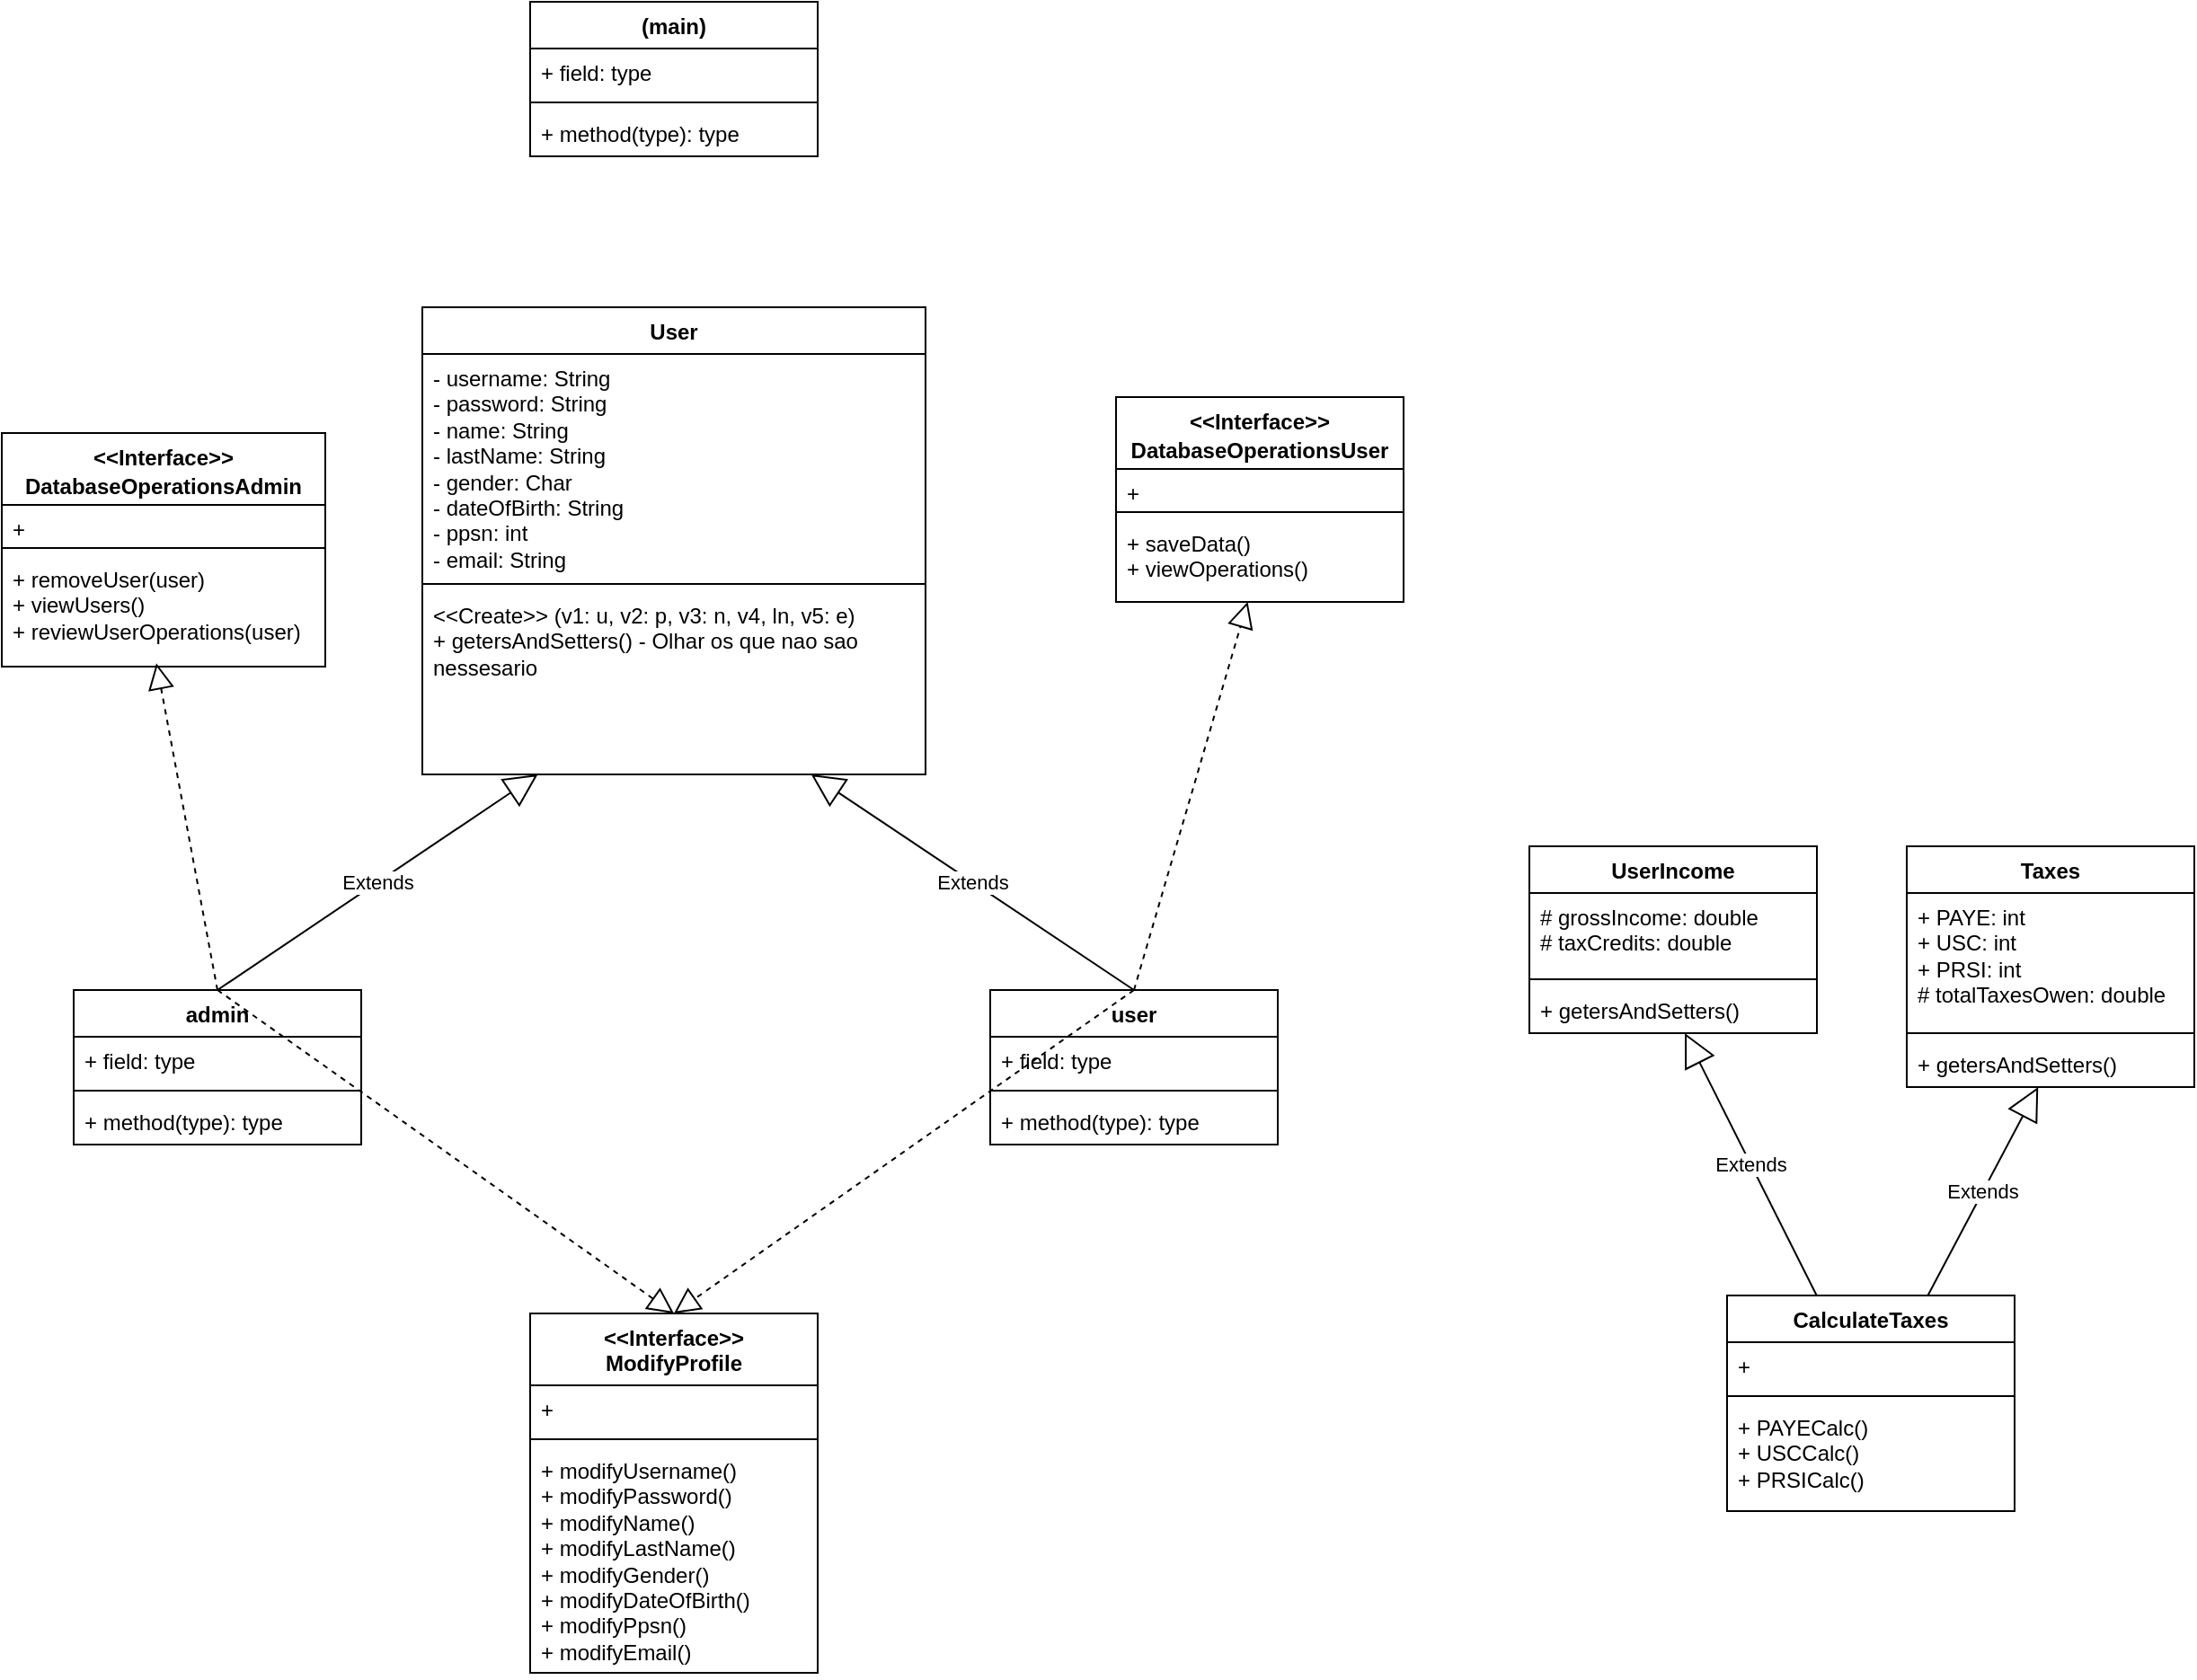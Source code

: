 <mxfile version="22.1.4" type="github">
  <diagram name="Page-1" id="M-RLzAj2AMlfBaLc5TPs">
    <mxGraphModel dx="848" dy="367" grid="1" gridSize="10" guides="1" tooltips="1" connect="1" arrows="1" fold="1" page="1" pageScale="1" pageWidth="1600" pageHeight="1200" math="0" shadow="0">
      <root>
        <mxCell id="0" />
        <mxCell id="1" parent="0" />
        <mxCell id="FfvsWTbLaAqbSTWe4wbG-1" value="(main)" style="swimlane;fontStyle=1;align=center;verticalAlign=top;childLayout=stackLayout;horizontal=1;startSize=26;horizontalStack=0;resizeParent=1;resizeParentMax=0;resizeLast=0;collapsible=1;marginBottom=0;whiteSpace=wrap;html=1;" parent="1" vertex="1">
          <mxGeometry x="334" y="120" width="160" height="86" as="geometry">
            <mxRectangle x="90" y="140" width="100" height="30" as="alternateBounds" />
          </mxGeometry>
        </mxCell>
        <mxCell id="FfvsWTbLaAqbSTWe4wbG-2" value="+ field: type" style="text;strokeColor=none;fillColor=none;align=left;verticalAlign=top;spacingLeft=4;spacingRight=4;overflow=hidden;rotatable=0;points=[[0,0.5],[1,0.5]];portConstraint=eastwest;whiteSpace=wrap;html=1;" parent="FfvsWTbLaAqbSTWe4wbG-1" vertex="1">
          <mxGeometry y="26" width="160" height="26" as="geometry" />
        </mxCell>
        <mxCell id="FfvsWTbLaAqbSTWe4wbG-3" value="" style="line;strokeWidth=1;fillColor=none;align=left;verticalAlign=middle;spacingTop=-1;spacingLeft=3;spacingRight=3;rotatable=0;labelPosition=right;points=[];portConstraint=eastwest;strokeColor=inherit;" parent="FfvsWTbLaAqbSTWe4wbG-1" vertex="1">
          <mxGeometry y="52" width="160" height="8" as="geometry" />
        </mxCell>
        <mxCell id="FfvsWTbLaAqbSTWe4wbG-4" value="+ method(type): type" style="text;strokeColor=none;fillColor=none;align=left;verticalAlign=top;spacingLeft=4;spacingRight=4;overflow=hidden;rotatable=0;points=[[0,0.5],[1,0.5]];portConstraint=eastwest;whiteSpace=wrap;html=1;" parent="FfvsWTbLaAqbSTWe4wbG-1" vertex="1">
          <mxGeometry y="60" width="160" height="26" as="geometry" />
        </mxCell>
        <mxCell id="FfvsWTbLaAqbSTWe4wbG-5" value="User" style="swimlane;fontStyle=1;align=center;verticalAlign=top;childLayout=stackLayout;horizontal=1;startSize=26;horizontalStack=0;resizeParent=1;resizeParentMax=0;resizeLast=0;collapsible=1;marginBottom=0;whiteSpace=wrap;html=1;" parent="1" vertex="1">
          <mxGeometry x="274" y="290" width="280" height="260" as="geometry" />
        </mxCell>
        <mxCell id="FfvsWTbLaAqbSTWe4wbG-6" value="- username: String&lt;br&gt;- password: String&lt;br&gt;- name: String&lt;br&gt;- lastName: String&lt;br&gt;- gender: Char&lt;br&gt;- dateOfBirth: String&lt;br&gt;- ppsn: int&lt;br&gt;- email: String" style="text;strokeColor=none;fillColor=none;align=left;verticalAlign=top;spacingLeft=4;spacingRight=4;overflow=hidden;rotatable=0;points=[[0,0.5],[1,0.5]];portConstraint=eastwest;whiteSpace=wrap;html=1;" parent="FfvsWTbLaAqbSTWe4wbG-5" vertex="1">
          <mxGeometry y="26" width="280" height="124" as="geometry" />
        </mxCell>
        <mxCell id="FfvsWTbLaAqbSTWe4wbG-7" value="" style="line;strokeWidth=1;fillColor=none;align=left;verticalAlign=middle;spacingTop=-1;spacingLeft=3;spacingRight=3;rotatable=0;labelPosition=right;points=[];portConstraint=eastwest;strokeColor=inherit;" parent="FfvsWTbLaAqbSTWe4wbG-5" vertex="1">
          <mxGeometry y="150" width="280" height="8" as="geometry" />
        </mxCell>
        <mxCell id="FfvsWTbLaAqbSTWe4wbG-8" value="&amp;lt;&amp;lt;Create&amp;gt;&amp;gt; (v1: u, v2: p, v3: n, v4, ln, v5: e)&lt;br&gt;+ getersAndSetters() - Olhar os que nao sao nessesario" style="text;strokeColor=none;fillColor=none;align=left;verticalAlign=top;spacingLeft=4;spacingRight=4;overflow=hidden;rotatable=0;points=[[0,0.5],[1,0.5]];portConstraint=eastwest;whiteSpace=wrap;html=1;" parent="FfvsWTbLaAqbSTWe4wbG-5" vertex="1">
          <mxGeometry y="158" width="280" height="102" as="geometry" />
        </mxCell>
        <mxCell id="FfvsWTbLaAqbSTWe4wbG-9" value="admin" style="swimlane;fontStyle=1;align=center;verticalAlign=top;childLayout=stackLayout;horizontal=1;startSize=26;horizontalStack=0;resizeParent=1;resizeParentMax=0;resizeLast=0;collapsible=1;marginBottom=0;whiteSpace=wrap;html=1;" parent="1" vertex="1">
          <mxGeometry x="80" y="670" width="160" height="86" as="geometry" />
        </mxCell>
        <mxCell id="FfvsWTbLaAqbSTWe4wbG-10" value="+ field: type" style="text;strokeColor=none;fillColor=none;align=left;verticalAlign=top;spacingLeft=4;spacingRight=4;overflow=hidden;rotatable=0;points=[[0,0.5],[1,0.5]];portConstraint=eastwest;whiteSpace=wrap;html=1;" parent="FfvsWTbLaAqbSTWe4wbG-9" vertex="1">
          <mxGeometry y="26" width="160" height="26" as="geometry" />
        </mxCell>
        <mxCell id="FfvsWTbLaAqbSTWe4wbG-11" value="" style="line;strokeWidth=1;fillColor=none;align=left;verticalAlign=middle;spacingTop=-1;spacingLeft=3;spacingRight=3;rotatable=0;labelPosition=right;points=[];portConstraint=eastwest;strokeColor=inherit;" parent="FfvsWTbLaAqbSTWe4wbG-9" vertex="1">
          <mxGeometry y="52" width="160" height="8" as="geometry" />
        </mxCell>
        <mxCell id="FfvsWTbLaAqbSTWe4wbG-12" value="+ method(type): type" style="text;strokeColor=none;fillColor=none;align=left;verticalAlign=top;spacingLeft=4;spacingRight=4;overflow=hidden;rotatable=0;points=[[0,0.5],[1,0.5]];portConstraint=eastwest;whiteSpace=wrap;html=1;" parent="FfvsWTbLaAqbSTWe4wbG-9" vertex="1">
          <mxGeometry y="60" width="160" height="26" as="geometry" />
        </mxCell>
        <mxCell id="FfvsWTbLaAqbSTWe4wbG-13" value="user" style="swimlane;fontStyle=1;align=center;verticalAlign=top;childLayout=stackLayout;horizontal=1;startSize=26;horizontalStack=0;resizeParent=1;resizeParentMax=0;resizeLast=0;collapsible=1;marginBottom=0;whiteSpace=wrap;html=1;" parent="1" vertex="1">
          <mxGeometry x="590" y="670" width="160" height="86" as="geometry" />
        </mxCell>
        <mxCell id="FfvsWTbLaAqbSTWe4wbG-14" value="+ field: type" style="text;strokeColor=none;fillColor=none;align=left;verticalAlign=top;spacingLeft=4;spacingRight=4;overflow=hidden;rotatable=0;points=[[0,0.5],[1,0.5]];portConstraint=eastwest;whiteSpace=wrap;html=1;" parent="FfvsWTbLaAqbSTWe4wbG-13" vertex="1">
          <mxGeometry y="26" width="160" height="26" as="geometry" />
        </mxCell>
        <mxCell id="FfvsWTbLaAqbSTWe4wbG-15" value="" style="line;strokeWidth=1;fillColor=none;align=left;verticalAlign=middle;spacingTop=-1;spacingLeft=3;spacingRight=3;rotatable=0;labelPosition=right;points=[];portConstraint=eastwest;strokeColor=inherit;" parent="FfvsWTbLaAqbSTWe4wbG-13" vertex="1">
          <mxGeometry y="52" width="160" height="8" as="geometry" />
        </mxCell>
        <mxCell id="FfvsWTbLaAqbSTWe4wbG-16" value="+ method(type): type" style="text;strokeColor=none;fillColor=none;align=left;verticalAlign=top;spacingLeft=4;spacingRight=4;overflow=hidden;rotatable=0;points=[[0,0.5],[1,0.5]];portConstraint=eastwest;whiteSpace=wrap;html=1;" parent="FfvsWTbLaAqbSTWe4wbG-13" vertex="1">
          <mxGeometry y="60" width="160" height="26" as="geometry" />
        </mxCell>
        <mxCell id="FfvsWTbLaAqbSTWe4wbG-17" value="Extends" style="endArrow=block;endSize=16;endFill=0;html=1;rounded=0;exitX=0.5;exitY=0;exitDx=0;exitDy=0;" parent="1" source="FfvsWTbLaAqbSTWe4wbG-9" target="FfvsWTbLaAqbSTWe4wbG-8" edge="1">
          <mxGeometry width="160" relative="1" as="geometry">
            <mxPoint x="330" y="580" as="sourcePoint" />
            <mxPoint x="490" y="580" as="targetPoint" />
          </mxGeometry>
        </mxCell>
        <mxCell id="FfvsWTbLaAqbSTWe4wbG-19" value="&amp;lt;&amp;lt;Interface&amp;gt;&amp;gt;&lt;br&gt;DatabaseOperationsAdmin&lt;span style=&quot;color: rgb(255, 255, 255); font-family: &amp;quot;Söhne Mono&amp;quot;, Monaco, &amp;quot;Andale Mono&amp;quot;, &amp;quot;Ubuntu Mono&amp;quot;, monospace; font-size: 14px; font-weight: 400; text-align: left; background-color: rgb(0, 0, 0);&quot;&gt;&lt;/span&gt;" style="swimlane;fontStyle=1;align=center;verticalAlign=top;childLayout=stackLayout;horizontal=1;startSize=40;horizontalStack=0;resizeParent=1;resizeParentMax=0;resizeLast=0;collapsible=1;marginBottom=0;whiteSpace=wrap;html=1;" parent="1" vertex="1">
          <mxGeometry x="40" y="360" width="180" height="130" as="geometry" />
        </mxCell>
        <mxCell id="FfvsWTbLaAqbSTWe4wbG-20" value="+" style="text;strokeColor=none;fillColor=none;align=left;verticalAlign=top;spacingLeft=4;spacingRight=4;overflow=hidden;rotatable=0;points=[[0,0.5],[1,0.5]];portConstraint=eastwest;whiteSpace=wrap;html=1;" parent="FfvsWTbLaAqbSTWe4wbG-19" vertex="1">
          <mxGeometry y="40" width="180" height="20" as="geometry" />
        </mxCell>
        <mxCell id="FfvsWTbLaAqbSTWe4wbG-21" value="" style="line;strokeWidth=1;fillColor=none;align=left;verticalAlign=middle;spacingTop=-1;spacingLeft=3;spacingRight=3;rotatable=0;labelPosition=right;points=[];portConstraint=eastwest;strokeColor=inherit;" parent="FfvsWTbLaAqbSTWe4wbG-19" vertex="1">
          <mxGeometry y="60" width="180" height="8" as="geometry" />
        </mxCell>
        <mxCell id="FfvsWTbLaAqbSTWe4wbG-22" value="+ removeUser(user)&lt;br&gt;+ viewUsers()&lt;br&gt;+ reviewUserOperations(user)" style="text;strokeColor=none;fillColor=none;align=left;verticalAlign=top;spacingLeft=4;spacingRight=4;overflow=hidden;rotatable=0;points=[[0,0.5],[1,0.5]];portConstraint=eastwest;whiteSpace=wrap;html=1;" parent="FfvsWTbLaAqbSTWe4wbG-19" vertex="1">
          <mxGeometry y="68" width="180" height="62" as="geometry" />
        </mxCell>
        <mxCell id="j-LK9VLU8uHjj5R_PVYd-1" value="Extends" style="endArrow=block;endSize=16;endFill=0;html=1;rounded=0;exitX=0.5;exitY=0;exitDx=0;exitDy=0;" parent="1" source="FfvsWTbLaAqbSTWe4wbG-13" target="FfvsWTbLaAqbSTWe4wbG-8" edge="1">
          <mxGeometry width="160" relative="1" as="geometry">
            <mxPoint x="170" y="680" as="sourcePoint" />
            <mxPoint x="460" y="570" as="targetPoint" />
          </mxGeometry>
        </mxCell>
        <mxCell id="UEbPrkV6_T6bgaFJdcqH-5" value="&amp;lt;&amp;lt;Interface&amp;gt;&amp;gt;&lt;br&gt;DatabaseOperationsUser&lt;span style=&quot;color: rgb(255, 255, 255); font-family: &amp;quot;Söhne Mono&amp;quot;, Monaco, &amp;quot;Andale Mono&amp;quot;, &amp;quot;Ubuntu Mono&amp;quot;, monospace; font-size: 14px; font-weight: 400; text-align: left; background-color: rgb(0, 0, 0);&quot;&gt;&lt;/span&gt;" style="swimlane;fontStyle=1;align=center;verticalAlign=top;childLayout=stackLayout;horizontal=1;startSize=40;horizontalStack=0;resizeParent=1;resizeParentMax=0;resizeLast=0;collapsible=1;marginBottom=0;whiteSpace=wrap;html=1;" vertex="1" parent="1">
          <mxGeometry x="660" y="340" width="160" height="114" as="geometry" />
        </mxCell>
        <mxCell id="UEbPrkV6_T6bgaFJdcqH-6" value="+" style="text;strokeColor=none;fillColor=none;align=left;verticalAlign=top;spacingLeft=4;spacingRight=4;overflow=hidden;rotatable=0;points=[[0,0.5],[1,0.5]];portConstraint=eastwest;whiteSpace=wrap;html=1;" vertex="1" parent="UEbPrkV6_T6bgaFJdcqH-5">
          <mxGeometry y="40" width="160" height="20" as="geometry" />
        </mxCell>
        <mxCell id="UEbPrkV6_T6bgaFJdcqH-7" value="" style="line;strokeWidth=1;fillColor=none;align=left;verticalAlign=middle;spacingTop=-1;spacingLeft=3;spacingRight=3;rotatable=0;labelPosition=right;points=[];portConstraint=eastwest;strokeColor=inherit;" vertex="1" parent="UEbPrkV6_T6bgaFJdcqH-5">
          <mxGeometry y="60" width="160" height="8" as="geometry" />
        </mxCell>
        <mxCell id="UEbPrkV6_T6bgaFJdcqH-8" value="+ saveData()&lt;br&gt;+ viewOperations()" style="text;strokeColor=none;fillColor=none;align=left;verticalAlign=top;spacingLeft=4;spacingRight=4;overflow=hidden;rotatable=0;points=[[0,0.5],[1,0.5]];portConstraint=eastwest;whiteSpace=wrap;html=1;" vertex="1" parent="UEbPrkV6_T6bgaFJdcqH-5">
          <mxGeometry y="68" width="160" height="46" as="geometry" />
        </mxCell>
        <mxCell id="UEbPrkV6_T6bgaFJdcqH-9" value="&amp;lt;&amp;lt;Interface&amp;gt;&amp;gt;&lt;br&gt;ModifyProfile" style="swimlane;fontStyle=1;align=center;verticalAlign=top;childLayout=stackLayout;horizontal=1;startSize=40;horizontalStack=0;resizeParent=1;resizeParentMax=0;resizeLast=0;collapsible=1;marginBottom=0;whiteSpace=wrap;html=1;" vertex="1" parent="1">
          <mxGeometry x="334" y="850" width="160" height="200" as="geometry" />
        </mxCell>
        <mxCell id="UEbPrkV6_T6bgaFJdcqH-10" value="+&amp;nbsp;" style="text;strokeColor=none;fillColor=none;align=left;verticalAlign=top;spacingLeft=4;spacingRight=4;overflow=hidden;rotatable=0;points=[[0,0.5],[1,0.5]];portConstraint=eastwest;whiteSpace=wrap;html=1;" vertex="1" parent="UEbPrkV6_T6bgaFJdcqH-9">
          <mxGeometry y="40" width="160" height="26" as="geometry" />
        </mxCell>
        <mxCell id="UEbPrkV6_T6bgaFJdcqH-11" value="" style="line;strokeWidth=1;fillColor=none;align=left;verticalAlign=middle;spacingTop=-1;spacingLeft=3;spacingRight=3;rotatable=0;labelPosition=right;points=[];portConstraint=eastwest;strokeColor=inherit;" vertex="1" parent="UEbPrkV6_T6bgaFJdcqH-9">
          <mxGeometry y="66" width="160" height="8" as="geometry" />
        </mxCell>
        <mxCell id="UEbPrkV6_T6bgaFJdcqH-12" value="+ modifyUsername()&lt;br&gt;+ modifyPassword()&lt;br&gt;+ modifyName()&lt;br&gt;+ modifyLastName()&lt;br&gt;+ modifyGender()&lt;br&gt;+ modifyDateOfBirth()&lt;br&gt;+ modifyPpsn()&lt;br&gt;+ modifyEmail()" style="text;strokeColor=none;fillColor=none;align=left;verticalAlign=top;spacingLeft=4;spacingRight=4;overflow=hidden;rotatable=0;points=[[0,0.5],[1,0.5]];portConstraint=eastwest;whiteSpace=wrap;html=1;" vertex="1" parent="UEbPrkV6_T6bgaFJdcqH-9">
          <mxGeometry y="74" width="160" height="126" as="geometry" />
        </mxCell>
        <mxCell id="UEbPrkV6_T6bgaFJdcqH-13" value="" style="endArrow=block;dashed=1;endFill=0;endSize=12;html=1;rounded=0;exitX=0.5;exitY=0;exitDx=0;exitDy=0;entryX=0.5;entryY=0;entryDx=0;entryDy=0;" edge="1" parent="1" source="FfvsWTbLaAqbSTWe4wbG-9" target="UEbPrkV6_T6bgaFJdcqH-9">
          <mxGeometry width="160" relative="1" as="geometry">
            <mxPoint x="270" y="720" as="sourcePoint" />
            <mxPoint x="430" y="720" as="targetPoint" />
          </mxGeometry>
        </mxCell>
        <mxCell id="UEbPrkV6_T6bgaFJdcqH-14" value="" style="endArrow=block;dashed=1;endFill=0;endSize=12;html=1;rounded=0;exitX=0.5;exitY=0;exitDx=0;exitDy=0;entryX=0.5;entryY=0;entryDx=0;entryDy=0;" edge="1" parent="1" source="FfvsWTbLaAqbSTWe4wbG-13" target="UEbPrkV6_T6bgaFJdcqH-9">
          <mxGeometry width="160" relative="1" as="geometry">
            <mxPoint x="270" y="720" as="sourcePoint" />
            <mxPoint x="490" y="740" as="targetPoint" />
          </mxGeometry>
        </mxCell>
        <mxCell id="UEbPrkV6_T6bgaFJdcqH-15" value="" style="endArrow=block;dashed=1;endFill=0;endSize=12;html=1;rounded=0;exitX=0.5;exitY=0;exitDx=0;exitDy=0;entryX=0.478;entryY=0.97;entryDx=0;entryDy=0;entryPerimeter=0;" edge="1" parent="1" source="FfvsWTbLaAqbSTWe4wbG-9" target="FfvsWTbLaAqbSTWe4wbG-22">
          <mxGeometry width="160" relative="1" as="geometry">
            <mxPoint x="270" y="500" as="sourcePoint" />
            <mxPoint x="120" y="530" as="targetPoint" />
          </mxGeometry>
        </mxCell>
        <mxCell id="UEbPrkV6_T6bgaFJdcqH-17" value="" style="endArrow=block;dashed=1;endFill=0;endSize=12;html=1;rounded=0;exitX=0.5;exitY=0;exitDx=0;exitDy=0;" edge="1" parent="1" source="FfvsWTbLaAqbSTWe4wbG-13" target="UEbPrkV6_T6bgaFJdcqH-8">
          <mxGeometry width="160" relative="1" as="geometry">
            <mxPoint x="270" y="610" as="sourcePoint" />
            <mxPoint x="740" y="500" as="targetPoint" />
          </mxGeometry>
        </mxCell>
        <mxCell id="UEbPrkV6_T6bgaFJdcqH-18" value="Taxes" style="swimlane;fontStyle=1;align=center;verticalAlign=top;childLayout=stackLayout;horizontal=1;startSize=26;horizontalStack=0;resizeParent=1;resizeParentMax=0;resizeLast=0;collapsible=1;marginBottom=0;whiteSpace=wrap;html=1;" vertex="1" parent="1">
          <mxGeometry x="1100" y="590" width="160" height="134" as="geometry" />
        </mxCell>
        <mxCell id="UEbPrkV6_T6bgaFJdcqH-19" value="+ PAYE: int&lt;br&gt;+ USC: int&lt;br&gt;+ PRSI: int&lt;br&gt;# totalTaxesOwen: double" style="text;strokeColor=none;fillColor=none;align=left;verticalAlign=top;spacingLeft=4;spacingRight=4;overflow=hidden;rotatable=0;points=[[0,0.5],[1,0.5]];portConstraint=eastwest;whiteSpace=wrap;html=1;" vertex="1" parent="UEbPrkV6_T6bgaFJdcqH-18">
          <mxGeometry y="26" width="160" height="74" as="geometry" />
        </mxCell>
        <mxCell id="UEbPrkV6_T6bgaFJdcqH-20" value="" style="line;strokeWidth=1;fillColor=none;align=left;verticalAlign=middle;spacingTop=-1;spacingLeft=3;spacingRight=3;rotatable=0;labelPosition=right;points=[];portConstraint=eastwest;strokeColor=inherit;" vertex="1" parent="UEbPrkV6_T6bgaFJdcqH-18">
          <mxGeometry y="100" width="160" height="8" as="geometry" />
        </mxCell>
        <mxCell id="UEbPrkV6_T6bgaFJdcqH-21" value="+ getersAndSetters()" style="text;strokeColor=none;fillColor=none;align=left;verticalAlign=top;spacingLeft=4;spacingRight=4;overflow=hidden;rotatable=0;points=[[0,0.5],[1,0.5]];portConstraint=eastwest;whiteSpace=wrap;html=1;" vertex="1" parent="UEbPrkV6_T6bgaFJdcqH-18">
          <mxGeometry y="108" width="160" height="26" as="geometry" />
        </mxCell>
        <mxCell id="UEbPrkV6_T6bgaFJdcqH-22" value="UserIncome" style="swimlane;fontStyle=1;align=center;verticalAlign=top;childLayout=stackLayout;horizontal=1;startSize=26;horizontalStack=0;resizeParent=1;resizeParentMax=0;resizeLast=0;collapsible=1;marginBottom=0;whiteSpace=wrap;html=1;" vertex="1" parent="1">
          <mxGeometry x="890" y="590" width="160" height="104" as="geometry" />
        </mxCell>
        <mxCell id="UEbPrkV6_T6bgaFJdcqH-23" value="# grossIncome: double&lt;br&gt;# taxCredits: double" style="text;strokeColor=none;fillColor=none;align=left;verticalAlign=top;spacingLeft=4;spacingRight=4;overflow=hidden;rotatable=0;points=[[0,0.5],[1,0.5]];portConstraint=eastwest;whiteSpace=wrap;html=1;" vertex="1" parent="UEbPrkV6_T6bgaFJdcqH-22">
          <mxGeometry y="26" width="160" height="44" as="geometry" />
        </mxCell>
        <mxCell id="UEbPrkV6_T6bgaFJdcqH-24" value="" style="line;strokeWidth=1;fillColor=none;align=left;verticalAlign=middle;spacingTop=-1;spacingLeft=3;spacingRight=3;rotatable=0;labelPosition=right;points=[];portConstraint=eastwest;strokeColor=inherit;" vertex="1" parent="UEbPrkV6_T6bgaFJdcqH-22">
          <mxGeometry y="70" width="160" height="8" as="geometry" />
        </mxCell>
        <mxCell id="UEbPrkV6_T6bgaFJdcqH-25" value="+ getersAndSetters()" style="text;strokeColor=none;fillColor=none;align=left;verticalAlign=top;spacingLeft=4;spacingRight=4;overflow=hidden;rotatable=0;points=[[0,0.5],[1,0.5]];portConstraint=eastwest;whiteSpace=wrap;html=1;" vertex="1" parent="UEbPrkV6_T6bgaFJdcqH-22">
          <mxGeometry y="78" width="160" height="26" as="geometry" />
        </mxCell>
        <mxCell id="UEbPrkV6_T6bgaFJdcqH-26" value="CalculateTaxes" style="swimlane;fontStyle=1;align=center;verticalAlign=top;childLayout=stackLayout;horizontal=1;startSize=26;horizontalStack=0;resizeParent=1;resizeParentMax=0;resizeLast=0;collapsible=1;marginBottom=0;whiteSpace=wrap;html=1;" vertex="1" parent="1">
          <mxGeometry x="1000" y="840" width="160" height="120" as="geometry" />
        </mxCell>
        <mxCell id="UEbPrkV6_T6bgaFJdcqH-27" value="+" style="text;strokeColor=none;fillColor=none;align=left;verticalAlign=top;spacingLeft=4;spacingRight=4;overflow=hidden;rotatable=0;points=[[0,0.5],[1,0.5]];portConstraint=eastwest;whiteSpace=wrap;html=1;" vertex="1" parent="UEbPrkV6_T6bgaFJdcqH-26">
          <mxGeometry y="26" width="160" height="26" as="geometry" />
        </mxCell>
        <mxCell id="UEbPrkV6_T6bgaFJdcqH-28" value="" style="line;strokeWidth=1;fillColor=none;align=left;verticalAlign=middle;spacingTop=-1;spacingLeft=3;spacingRight=3;rotatable=0;labelPosition=right;points=[];portConstraint=eastwest;strokeColor=inherit;" vertex="1" parent="UEbPrkV6_T6bgaFJdcqH-26">
          <mxGeometry y="52" width="160" height="8" as="geometry" />
        </mxCell>
        <mxCell id="UEbPrkV6_T6bgaFJdcqH-29" value="+ PAYECalc()&lt;br&gt;+ USCCalc()&lt;br&gt;+ PRSICalc()" style="text;strokeColor=none;fillColor=none;align=left;verticalAlign=top;spacingLeft=4;spacingRight=4;overflow=hidden;rotatable=0;points=[[0,0.5],[1,0.5]];portConstraint=eastwest;whiteSpace=wrap;html=1;" vertex="1" parent="UEbPrkV6_T6bgaFJdcqH-26">
          <mxGeometry y="60" width="160" height="60" as="geometry" />
        </mxCell>
        <mxCell id="UEbPrkV6_T6bgaFJdcqH-32" value="Extends" style="endArrow=block;endSize=16;endFill=0;html=1;rounded=0;" edge="1" parent="1" source="UEbPrkV6_T6bgaFJdcqH-26" target="UEbPrkV6_T6bgaFJdcqH-25">
          <mxGeometry width="160" relative="1" as="geometry">
            <mxPoint x="926" y="790" as="sourcePoint" />
            <mxPoint x="1050" y="710" as="targetPoint" />
          </mxGeometry>
        </mxCell>
        <mxCell id="UEbPrkV6_T6bgaFJdcqH-33" value="Extends" style="endArrow=block;endSize=16;endFill=0;html=1;rounded=0;" edge="1" parent="1" source="UEbPrkV6_T6bgaFJdcqH-26" target="UEbPrkV6_T6bgaFJdcqH-21">
          <mxGeometry width="160" relative="1" as="geometry">
            <mxPoint x="730" y="800" as="sourcePoint" />
            <mxPoint x="890" y="800" as="targetPoint" />
          </mxGeometry>
        </mxCell>
      </root>
    </mxGraphModel>
  </diagram>
</mxfile>
